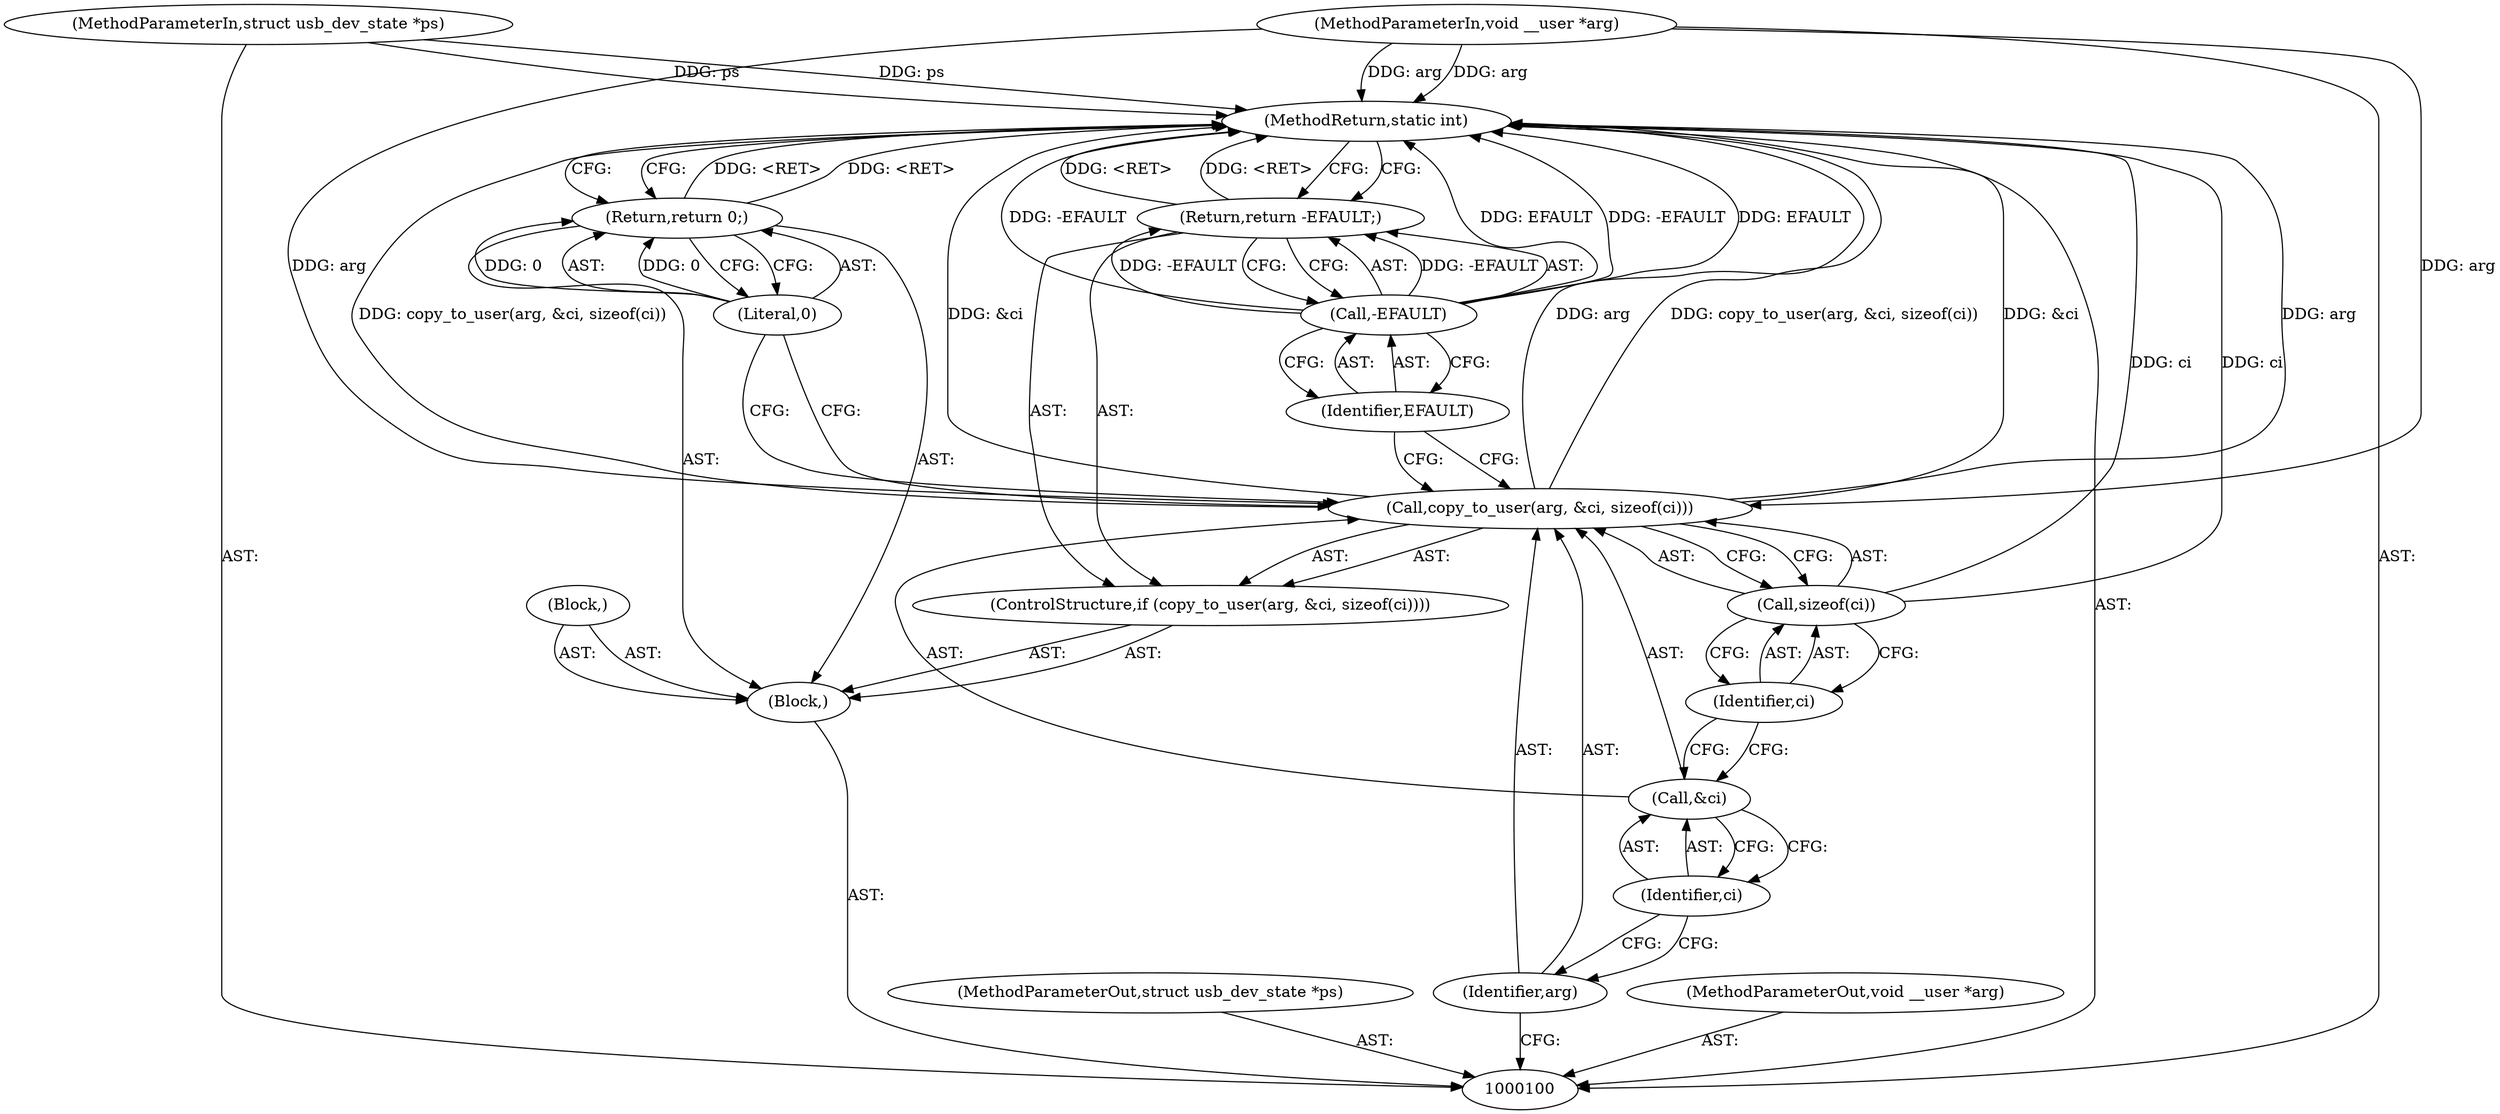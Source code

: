 digraph "1_linux_681fef8380eb818c0b845fca5d2ab1dcbab114ee" {
"1000117" [label="(MethodReturn,static int)"];
"1000101" [label="(MethodParameterIn,struct usb_dev_state *ps)"];
"1000143" [label="(MethodParameterOut,struct usb_dev_state *ps)"];
"1000102" [label="(MethodParameterIn,void __user *arg)"];
"1000144" [label="(MethodParameterOut,void __user *arg)"];
"1000115" [label="(Return,return 0;)"];
"1000116" [label="(Literal,0)"];
"1000103" [label="(Block,)"];
"1000104" [label="(Block,)"];
"1000107" [label="(Identifier,arg)"];
"1000105" [label="(ControlStructure,if (copy_to_user(arg, &ci, sizeof(ci))))"];
"1000108" [label="(Call,&ci)"];
"1000109" [label="(Identifier,ci)"];
"1000110" [label="(Call,sizeof(ci))"];
"1000111" [label="(Identifier,ci)"];
"1000106" [label="(Call,copy_to_user(arg, &ci, sizeof(ci)))"];
"1000113" [label="(Call,-EFAULT)"];
"1000114" [label="(Identifier,EFAULT)"];
"1000112" [label="(Return,return -EFAULT;)"];
"1000117" -> "1000100"  [label="AST: "];
"1000117" -> "1000112"  [label="CFG: "];
"1000117" -> "1000115"  [label="CFG: "];
"1000112" -> "1000117"  [label="DDG: <RET>"];
"1000106" -> "1000117"  [label="DDG: &ci"];
"1000106" -> "1000117"  [label="DDG: arg"];
"1000106" -> "1000117"  [label="DDG: copy_to_user(arg, &ci, sizeof(ci))"];
"1000113" -> "1000117"  [label="DDG: EFAULT"];
"1000113" -> "1000117"  [label="DDG: -EFAULT"];
"1000102" -> "1000117"  [label="DDG: arg"];
"1000110" -> "1000117"  [label="DDG: ci"];
"1000101" -> "1000117"  [label="DDG: ps"];
"1000115" -> "1000117"  [label="DDG: <RET>"];
"1000101" -> "1000100"  [label="AST: "];
"1000101" -> "1000117"  [label="DDG: ps"];
"1000143" -> "1000100"  [label="AST: "];
"1000102" -> "1000100"  [label="AST: "];
"1000102" -> "1000117"  [label="DDG: arg"];
"1000102" -> "1000106"  [label="DDG: arg"];
"1000144" -> "1000100"  [label="AST: "];
"1000115" -> "1000103"  [label="AST: "];
"1000115" -> "1000116"  [label="CFG: "];
"1000116" -> "1000115"  [label="AST: "];
"1000117" -> "1000115"  [label="CFG: "];
"1000115" -> "1000117"  [label="DDG: <RET>"];
"1000116" -> "1000115"  [label="DDG: 0"];
"1000116" -> "1000115"  [label="AST: "];
"1000116" -> "1000106"  [label="CFG: "];
"1000115" -> "1000116"  [label="CFG: "];
"1000116" -> "1000115"  [label="DDG: 0"];
"1000103" -> "1000100"  [label="AST: "];
"1000104" -> "1000103"  [label="AST: "];
"1000105" -> "1000103"  [label="AST: "];
"1000115" -> "1000103"  [label="AST: "];
"1000104" -> "1000103"  [label="AST: "];
"1000107" -> "1000106"  [label="AST: "];
"1000107" -> "1000100"  [label="CFG: "];
"1000109" -> "1000107"  [label="CFG: "];
"1000105" -> "1000103"  [label="AST: "];
"1000106" -> "1000105"  [label="AST: "];
"1000112" -> "1000105"  [label="AST: "];
"1000108" -> "1000106"  [label="AST: "];
"1000108" -> "1000109"  [label="CFG: "];
"1000109" -> "1000108"  [label="AST: "];
"1000111" -> "1000108"  [label="CFG: "];
"1000109" -> "1000108"  [label="AST: "];
"1000109" -> "1000107"  [label="CFG: "];
"1000108" -> "1000109"  [label="CFG: "];
"1000110" -> "1000106"  [label="AST: "];
"1000110" -> "1000111"  [label="CFG: "];
"1000111" -> "1000110"  [label="AST: "];
"1000106" -> "1000110"  [label="CFG: "];
"1000110" -> "1000117"  [label="DDG: ci"];
"1000111" -> "1000110"  [label="AST: "];
"1000111" -> "1000108"  [label="CFG: "];
"1000110" -> "1000111"  [label="CFG: "];
"1000106" -> "1000105"  [label="AST: "];
"1000106" -> "1000110"  [label="CFG: "];
"1000107" -> "1000106"  [label="AST: "];
"1000108" -> "1000106"  [label="AST: "];
"1000110" -> "1000106"  [label="AST: "];
"1000114" -> "1000106"  [label="CFG: "];
"1000116" -> "1000106"  [label="CFG: "];
"1000106" -> "1000117"  [label="DDG: &ci"];
"1000106" -> "1000117"  [label="DDG: arg"];
"1000106" -> "1000117"  [label="DDG: copy_to_user(arg, &ci, sizeof(ci))"];
"1000102" -> "1000106"  [label="DDG: arg"];
"1000113" -> "1000112"  [label="AST: "];
"1000113" -> "1000114"  [label="CFG: "];
"1000114" -> "1000113"  [label="AST: "];
"1000112" -> "1000113"  [label="CFG: "];
"1000113" -> "1000117"  [label="DDG: EFAULT"];
"1000113" -> "1000117"  [label="DDG: -EFAULT"];
"1000113" -> "1000112"  [label="DDG: -EFAULT"];
"1000114" -> "1000113"  [label="AST: "];
"1000114" -> "1000106"  [label="CFG: "];
"1000113" -> "1000114"  [label="CFG: "];
"1000112" -> "1000105"  [label="AST: "];
"1000112" -> "1000113"  [label="CFG: "];
"1000113" -> "1000112"  [label="AST: "];
"1000117" -> "1000112"  [label="CFG: "];
"1000112" -> "1000117"  [label="DDG: <RET>"];
"1000113" -> "1000112"  [label="DDG: -EFAULT"];
}
